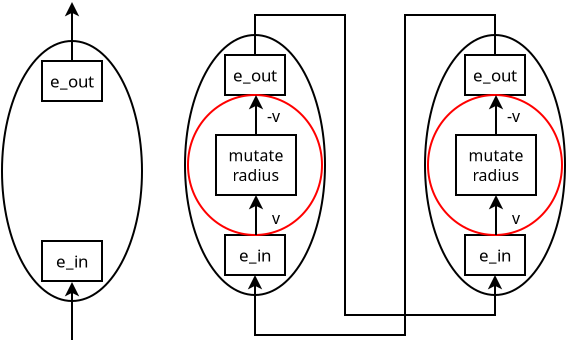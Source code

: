<?xml version="1.0" encoding="UTF-8"?>
<dia:diagram xmlns:dia="http://www.lysator.liu.se/~alla/dia/">
  <dia:layer name="Background" visible="true" active="true">
    <dia:group>
      <dia:object type="Standard - Ellipse" version="0" id="O0">
        <dia:attribute name="obj_pos">
          <dia:point val="31.15,6.7"/>
        </dia:attribute>
        <dia:attribute name="obj_bb">
          <dia:rectangle val="31.1,6.65;38.2,19.75"/>
        </dia:attribute>
        <dia:attribute name="elem_corner">
          <dia:point val="31.15,6.7"/>
        </dia:attribute>
        <dia:attribute name="elem_width">
          <dia:real val="7"/>
        </dia:attribute>
        <dia:attribute name="elem_height">
          <dia:real val="13"/>
        </dia:attribute>
      </dia:object>
      <dia:object type="Standard - Box" version="0" id="O1">
        <dia:attribute name="obj_pos">
          <dia:point val="33.15,7.7"/>
        </dia:attribute>
        <dia:attribute name="obj_bb">
          <dia:rectangle val="33.1,7.65;36.2,9.75"/>
        </dia:attribute>
        <dia:attribute name="elem_corner">
          <dia:point val="33.15,7.7"/>
        </dia:attribute>
        <dia:attribute name="elem_width">
          <dia:real val="3"/>
        </dia:attribute>
        <dia:attribute name="elem_height">
          <dia:real val="2"/>
        </dia:attribute>
        <dia:attribute name="show_background">
          <dia:boolean val="true"/>
        </dia:attribute>
      </dia:object>
      <dia:object type="Standard - Text" version="1" id="O2">
        <dia:attribute name="obj_pos">
          <dia:point val="34.65,8.7"/>
        </dia:attribute>
        <dia:attribute name="obj_bb">
          <dia:rectangle val="33.485,8.206;35.815,9.194"/>
        </dia:attribute>
        <dia:attribute name="text">
          <dia:composite type="text">
            <dia:attribute name="string">
              <dia:string>#e_out#</dia:string>
            </dia:attribute>
            <dia:attribute name="font">
              <dia:font family="sans" style="0" name="Helvetica"/>
            </dia:attribute>
            <dia:attribute name="height">
              <dia:real val="1.058"/>
            </dia:attribute>
            <dia:attribute name="pos">
              <dia:point val="34.65,8.994"/>
            </dia:attribute>
            <dia:attribute name="color">
              <dia:color val="#000000"/>
            </dia:attribute>
            <dia:attribute name="alignment">
              <dia:enum val="1"/>
            </dia:attribute>
          </dia:composite>
        </dia:attribute>
        <dia:attribute name="valign">
          <dia:enum val="2"/>
        </dia:attribute>
        <dia:connections>
          <dia:connection handle="0" to="O1" connection="8"/>
        </dia:connections>
      </dia:object>
      <dia:object type="Standard - Box" version="0" id="O3">
        <dia:attribute name="obj_pos">
          <dia:point val="33.15,16.7"/>
        </dia:attribute>
        <dia:attribute name="obj_bb">
          <dia:rectangle val="33.1,16.65;36.2,18.75"/>
        </dia:attribute>
        <dia:attribute name="elem_corner">
          <dia:point val="33.15,16.7"/>
        </dia:attribute>
        <dia:attribute name="elem_width">
          <dia:real val="3"/>
        </dia:attribute>
        <dia:attribute name="elem_height">
          <dia:real val="2"/>
        </dia:attribute>
        <dia:attribute name="show_background">
          <dia:boolean val="true"/>
        </dia:attribute>
      </dia:object>
      <dia:object type="Standard - Text" version="1" id="O4">
        <dia:attribute name="obj_pos">
          <dia:point val="34.65,17.7"/>
        </dia:attribute>
        <dia:attribute name="obj_bb">
          <dia:rectangle val="33.792,17.206;35.508,18.194"/>
        </dia:attribute>
        <dia:attribute name="text">
          <dia:composite type="text">
            <dia:attribute name="string">
              <dia:string>#e_in#</dia:string>
            </dia:attribute>
            <dia:attribute name="font">
              <dia:font family="sans" style="0" name="Helvetica"/>
            </dia:attribute>
            <dia:attribute name="height">
              <dia:real val="1.058"/>
            </dia:attribute>
            <dia:attribute name="pos">
              <dia:point val="34.65,17.994"/>
            </dia:attribute>
            <dia:attribute name="color">
              <dia:color val="#000000"/>
            </dia:attribute>
            <dia:attribute name="alignment">
              <dia:enum val="1"/>
            </dia:attribute>
          </dia:composite>
        </dia:attribute>
        <dia:attribute name="valign">
          <dia:enum val="2"/>
        </dia:attribute>
        <dia:connections>
          <dia:connection handle="0" to="O3" connection="8"/>
        </dia:connections>
      </dia:object>
      <dia:object type="Standard - Text" version="1" id="O5">
        <dia:attribute name="obj_pos">
          <dia:point val="31.15,17.7"/>
        </dia:attribute>
        <dia:attribute name="obj_bb">
          <dia:rectangle val="31.15,17.105;31.15,17.852"/>
        </dia:attribute>
        <dia:attribute name="text">
          <dia:composite type="text">
            <dia:attribute name="string">
              <dia:string>##</dia:string>
            </dia:attribute>
            <dia:attribute name="font">
              <dia:font family="sans" style="0" name="Helvetica"/>
            </dia:attribute>
            <dia:attribute name="height">
              <dia:real val="0.8"/>
            </dia:attribute>
            <dia:attribute name="pos">
              <dia:point val="31.15,17.7"/>
            </dia:attribute>
            <dia:attribute name="color">
              <dia:color val="#000000"/>
            </dia:attribute>
            <dia:attribute name="alignment">
              <dia:enum val="0"/>
            </dia:attribute>
          </dia:composite>
        </dia:attribute>
        <dia:attribute name="valign">
          <dia:enum val="3"/>
        </dia:attribute>
      </dia:object>
    </dia:group>
    <dia:group>
      <dia:object type="Standard - Ellipse" version="0" id="O6">
        <dia:attribute name="obj_pos">
          <dia:point val="19.15,6.7"/>
        </dia:attribute>
        <dia:attribute name="obj_bb">
          <dia:rectangle val="19.1,6.65;26.2,19.75"/>
        </dia:attribute>
        <dia:attribute name="elem_corner">
          <dia:point val="19.15,6.7"/>
        </dia:attribute>
        <dia:attribute name="elem_width">
          <dia:real val="7"/>
        </dia:attribute>
        <dia:attribute name="elem_height">
          <dia:real val="13"/>
        </dia:attribute>
      </dia:object>
      <dia:object type="Standard - Box" version="0" id="O7">
        <dia:attribute name="obj_pos">
          <dia:point val="21.15,7.7"/>
        </dia:attribute>
        <dia:attribute name="obj_bb">
          <dia:rectangle val="21.1,7.65;24.2,9.75"/>
        </dia:attribute>
        <dia:attribute name="elem_corner">
          <dia:point val="21.15,7.7"/>
        </dia:attribute>
        <dia:attribute name="elem_width">
          <dia:real val="3"/>
        </dia:attribute>
        <dia:attribute name="elem_height">
          <dia:real val="2"/>
        </dia:attribute>
        <dia:attribute name="show_background">
          <dia:boolean val="true"/>
        </dia:attribute>
      </dia:object>
      <dia:object type="Standard - Text" version="1" id="O8">
        <dia:attribute name="obj_pos">
          <dia:point val="22.65,8.7"/>
        </dia:attribute>
        <dia:attribute name="obj_bb">
          <dia:rectangle val="21.485,8.206;23.815,9.194"/>
        </dia:attribute>
        <dia:attribute name="text">
          <dia:composite type="text">
            <dia:attribute name="string">
              <dia:string>#e_out#</dia:string>
            </dia:attribute>
            <dia:attribute name="font">
              <dia:font family="sans" style="0" name="Helvetica"/>
            </dia:attribute>
            <dia:attribute name="height">
              <dia:real val="1.058"/>
            </dia:attribute>
            <dia:attribute name="pos">
              <dia:point val="22.65,8.994"/>
            </dia:attribute>
            <dia:attribute name="color">
              <dia:color val="#000000"/>
            </dia:attribute>
            <dia:attribute name="alignment">
              <dia:enum val="1"/>
            </dia:attribute>
          </dia:composite>
        </dia:attribute>
        <dia:attribute name="valign">
          <dia:enum val="2"/>
        </dia:attribute>
        <dia:connections>
          <dia:connection handle="0" to="O7" connection="8"/>
        </dia:connections>
      </dia:object>
      <dia:object type="Standard - Box" version="0" id="O9">
        <dia:attribute name="obj_pos">
          <dia:point val="21.15,16.7"/>
        </dia:attribute>
        <dia:attribute name="obj_bb">
          <dia:rectangle val="21.1,16.65;24.2,18.75"/>
        </dia:attribute>
        <dia:attribute name="elem_corner">
          <dia:point val="21.15,16.7"/>
        </dia:attribute>
        <dia:attribute name="elem_width">
          <dia:real val="3"/>
        </dia:attribute>
        <dia:attribute name="elem_height">
          <dia:real val="2"/>
        </dia:attribute>
        <dia:attribute name="show_background">
          <dia:boolean val="true"/>
        </dia:attribute>
      </dia:object>
      <dia:object type="Standard - Text" version="1" id="O10">
        <dia:attribute name="obj_pos">
          <dia:point val="22.65,17.7"/>
        </dia:attribute>
        <dia:attribute name="obj_bb">
          <dia:rectangle val="21.793,17.206;23.508,18.194"/>
        </dia:attribute>
        <dia:attribute name="text">
          <dia:composite type="text">
            <dia:attribute name="string">
              <dia:string>#e_in#</dia:string>
            </dia:attribute>
            <dia:attribute name="font">
              <dia:font family="sans" style="0" name="Helvetica"/>
            </dia:attribute>
            <dia:attribute name="height">
              <dia:real val="1.058"/>
            </dia:attribute>
            <dia:attribute name="pos">
              <dia:point val="22.65,17.994"/>
            </dia:attribute>
            <dia:attribute name="color">
              <dia:color val="#000000"/>
            </dia:attribute>
            <dia:attribute name="alignment">
              <dia:enum val="1"/>
            </dia:attribute>
          </dia:composite>
        </dia:attribute>
        <dia:attribute name="valign">
          <dia:enum val="2"/>
        </dia:attribute>
        <dia:connections>
          <dia:connection handle="0" to="O9" connection="8"/>
        </dia:connections>
      </dia:object>
      <dia:object type="Standard - Text" version="1" id="O11">
        <dia:attribute name="obj_pos">
          <dia:point val="22.15,17.7"/>
        </dia:attribute>
        <dia:attribute name="obj_bb">
          <dia:rectangle val="22.15,17.105;22.15,17.852"/>
        </dia:attribute>
        <dia:attribute name="text">
          <dia:composite type="text">
            <dia:attribute name="string">
              <dia:string>##</dia:string>
            </dia:attribute>
            <dia:attribute name="font">
              <dia:font family="sans" style="0" name="Helvetica"/>
            </dia:attribute>
            <dia:attribute name="height">
              <dia:real val="0.8"/>
            </dia:attribute>
            <dia:attribute name="pos">
              <dia:point val="22.15,17.7"/>
            </dia:attribute>
            <dia:attribute name="color">
              <dia:color val="#000000"/>
            </dia:attribute>
            <dia:attribute name="alignment">
              <dia:enum val="0"/>
            </dia:attribute>
          </dia:composite>
        </dia:attribute>
        <dia:attribute name="valign">
          <dia:enum val="3"/>
        </dia:attribute>
      </dia:object>
    </dia:group>
    <dia:object type="Standard - ZigZagLine" version="1" id="O12">
      <dia:attribute name="obj_pos">
        <dia:point val="22.65,7.7"/>
      </dia:attribute>
      <dia:attribute name="obj_bb">
        <dia:rectangle val="22.6,5.65;35.012,20.75"/>
      </dia:attribute>
      <dia:attribute name="orth_points">
        <dia:point val="22.65,7.7"/>
        <dia:point val="22.65,5.7"/>
        <dia:point val="27.15,5.7"/>
        <dia:point val="27.15,20.7"/>
        <dia:point val="34.65,20.7"/>
        <dia:point val="34.65,18.7"/>
      </dia:attribute>
      <dia:attribute name="orth_orient">
        <dia:enum val="1"/>
        <dia:enum val="0"/>
        <dia:enum val="1"/>
        <dia:enum val="0"/>
        <dia:enum val="1"/>
      </dia:attribute>
      <dia:attribute name="autorouting">
        <dia:boolean val="false"/>
      </dia:attribute>
      <dia:attribute name="end_arrow">
        <dia:enum val="22"/>
      </dia:attribute>
      <dia:attribute name="end_arrow_length">
        <dia:real val="0.5"/>
      </dia:attribute>
      <dia:attribute name="end_arrow_width">
        <dia:real val="0.5"/>
      </dia:attribute>
      <dia:connections>
        <dia:connection handle="0" to="O7" connection="1"/>
        <dia:connection handle="1" to="O3" connection="6"/>
      </dia:connections>
    </dia:object>
    <dia:object type="Standard - ZigZagLine" version="1" id="O13">
      <dia:attribute name="obj_pos">
        <dia:point val="34.65,7.7"/>
      </dia:attribute>
      <dia:attribute name="obj_bb">
        <dia:rectangle val="22.288,5.65;34.7,21.75"/>
      </dia:attribute>
      <dia:attribute name="orth_points">
        <dia:point val="34.65,7.7"/>
        <dia:point val="34.65,5.7"/>
        <dia:point val="30.15,5.7"/>
        <dia:point val="30.15,21.7"/>
        <dia:point val="22.65,21.7"/>
        <dia:point val="22.65,18.7"/>
      </dia:attribute>
      <dia:attribute name="orth_orient">
        <dia:enum val="1"/>
        <dia:enum val="0"/>
        <dia:enum val="1"/>
        <dia:enum val="0"/>
        <dia:enum val="1"/>
      </dia:attribute>
      <dia:attribute name="autorouting">
        <dia:boolean val="false"/>
      </dia:attribute>
      <dia:attribute name="end_arrow">
        <dia:enum val="22"/>
      </dia:attribute>
      <dia:attribute name="end_arrow_length">
        <dia:real val="0.5"/>
      </dia:attribute>
      <dia:attribute name="end_arrow_width">
        <dia:real val="0.5"/>
      </dia:attribute>
      <dia:connections>
        <dia:connection handle="0" to="O1" connection="1"/>
        <dia:connection handle="1" to="O9" connection="6"/>
      </dia:connections>
    </dia:object>
    <dia:group>
      <dia:object type="Standard - Ellipse" version="0" id="O14">
        <dia:attribute name="obj_pos">
          <dia:point val="10,7"/>
        </dia:attribute>
        <dia:attribute name="obj_bb">
          <dia:rectangle val="9.95,6.95;17.05,20.05"/>
        </dia:attribute>
        <dia:attribute name="elem_corner">
          <dia:point val="10,7"/>
        </dia:attribute>
        <dia:attribute name="elem_width">
          <dia:real val="7"/>
        </dia:attribute>
        <dia:attribute name="elem_height">
          <dia:real val="13"/>
        </dia:attribute>
      </dia:object>
      <dia:object type="Standard - Box" version="0" id="O15">
        <dia:attribute name="obj_pos">
          <dia:point val="12,8"/>
        </dia:attribute>
        <dia:attribute name="obj_bb">
          <dia:rectangle val="11.95,7.95;15.05,10.05"/>
        </dia:attribute>
        <dia:attribute name="elem_corner">
          <dia:point val="12,8"/>
        </dia:attribute>
        <dia:attribute name="elem_width">
          <dia:real val="3"/>
        </dia:attribute>
        <dia:attribute name="elem_height">
          <dia:real val="2"/>
        </dia:attribute>
        <dia:attribute name="show_background">
          <dia:boolean val="true"/>
        </dia:attribute>
      </dia:object>
      <dia:object type="Standard - Text" version="1" id="O16">
        <dia:attribute name="obj_pos">
          <dia:point val="13.5,9"/>
        </dia:attribute>
        <dia:attribute name="obj_bb">
          <dia:rectangle val="12.335,8.506;14.665,9.494"/>
        </dia:attribute>
        <dia:attribute name="text">
          <dia:composite type="text">
            <dia:attribute name="string">
              <dia:string>#e_out#</dia:string>
            </dia:attribute>
            <dia:attribute name="font">
              <dia:font family="sans" style="0" name="Helvetica"/>
            </dia:attribute>
            <dia:attribute name="height">
              <dia:real val="1.058"/>
            </dia:attribute>
            <dia:attribute name="pos">
              <dia:point val="13.5,9.294"/>
            </dia:attribute>
            <dia:attribute name="color">
              <dia:color val="#000000"/>
            </dia:attribute>
            <dia:attribute name="alignment">
              <dia:enum val="1"/>
            </dia:attribute>
          </dia:composite>
        </dia:attribute>
        <dia:attribute name="valign">
          <dia:enum val="2"/>
        </dia:attribute>
        <dia:connections>
          <dia:connection handle="0" to="O15" connection="8"/>
        </dia:connections>
      </dia:object>
      <dia:object type="Standard - Box" version="0" id="O17">
        <dia:attribute name="obj_pos">
          <dia:point val="12,17"/>
        </dia:attribute>
        <dia:attribute name="obj_bb">
          <dia:rectangle val="11.95,16.95;15.05,19.05"/>
        </dia:attribute>
        <dia:attribute name="elem_corner">
          <dia:point val="12,17"/>
        </dia:attribute>
        <dia:attribute name="elem_width">
          <dia:real val="3"/>
        </dia:attribute>
        <dia:attribute name="elem_height">
          <dia:real val="2"/>
        </dia:attribute>
        <dia:attribute name="show_background">
          <dia:boolean val="true"/>
        </dia:attribute>
      </dia:object>
      <dia:object type="Standard - Text" version="1" id="O18">
        <dia:attribute name="obj_pos">
          <dia:point val="13.5,18"/>
        </dia:attribute>
        <dia:attribute name="obj_bb">
          <dia:rectangle val="12.643,17.506;14.357,18.494"/>
        </dia:attribute>
        <dia:attribute name="text">
          <dia:composite type="text">
            <dia:attribute name="string">
              <dia:string>#e_in#</dia:string>
            </dia:attribute>
            <dia:attribute name="font">
              <dia:font family="sans" style="0" name="Helvetica"/>
            </dia:attribute>
            <dia:attribute name="height">
              <dia:real val="1.058"/>
            </dia:attribute>
            <dia:attribute name="pos">
              <dia:point val="13.5,18.294"/>
            </dia:attribute>
            <dia:attribute name="color">
              <dia:color val="#000000"/>
            </dia:attribute>
            <dia:attribute name="alignment">
              <dia:enum val="1"/>
            </dia:attribute>
          </dia:composite>
        </dia:attribute>
        <dia:attribute name="valign">
          <dia:enum val="2"/>
        </dia:attribute>
        <dia:connections>
          <dia:connection handle="0" to="O17" connection="8"/>
        </dia:connections>
      </dia:object>
      <dia:object type="Standard - Text" version="1" id="O19">
        <dia:attribute name="obj_pos">
          <dia:point val="13,18"/>
        </dia:attribute>
        <dia:attribute name="obj_bb">
          <dia:rectangle val="13,17.405;13,18.152"/>
        </dia:attribute>
        <dia:attribute name="text">
          <dia:composite type="text">
            <dia:attribute name="string">
              <dia:string>##</dia:string>
            </dia:attribute>
            <dia:attribute name="font">
              <dia:font family="sans" style="0" name="Helvetica"/>
            </dia:attribute>
            <dia:attribute name="height">
              <dia:real val="0.8"/>
            </dia:attribute>
            <dia:attribute name="pos">
              <dia:point val="13,18"/>
            </dia:attribute>
            <dia:attribute name="color">
              <dia:color val="#000000"/>
            </dia:attribute>
            <dia:attribute name="alignment">
              <dia:enum val="0"/>
            </dia:attribute>
          </dia:composite>
        </dia:attribute>
        <dia:attribute name="valign">
          <dia:enum val="3"/>
        </dia:attribute>
      </dia:object>
    </dia:group>
    <dia:object type="Standard - Line" version="0" id="O20">
      <dia:attribute name="obj_pos">
        <dia:point val="13.5,21.95"/>
      </dia:attribute>
      <dia:attribute name="obj_bb">
        <dia:rectangle val="13.138,18.938;13.862,22.0"/>
      </dia:attribute>
      <dia:attribute name="conn_endpoints">
        <dia:point val="13.5,21.95"/>
        <dia:point val="13.5,19.05"/>
      </dia:attribute>
      <dia:attribute name="numcp">
        <dia:int val="1"/>
      </dia:attribute>
      <dia:attribute name="end_arrow">
        <dia:enum val="22"/>
      </dia:attribute>
      <dia:attribute name="end_arrow_length">
        <dia:real val="0.5"/>
      </dia:attribute>
      <dia:attribute name="end_arrow_width">
        <dia:real val="0.5"/>
      </dia:attribute>
      <dia:connections>
        <dia:connection handle="1" to="O17" connection="8"/>
      </dia:connections>
    </dia:object>
    <dia:object type="Standard - Line" version="0" id="O21">
      <dia:attribute name="obj_pos">
        <dia:point val="13.5,7.95"/>
      </dia:attribute>
      <dia:attribute name="obj_bb">
        <dia:rectangle val="13.138,4.938;13.862,8.0"/>
      </dia:attribute>
      <dia:attribute name="conn_endpoints">
        <dia:point val="13.5,7.95"/>
        <dia:point val="13.5,5.05"/>
      </dia:attribute>
      <dia:attribute name="numcp">
        <dia:int val="1"/>
      </dia:attribute>
      <dia:attribute name="end_arrow">
        <dia:enum val="22"/>
      </dia:attribute>
      <dia:attribute name="end_arrow_length">
        <dia:real val="0.5"/>
      </dia:attribute>
      <dia:attribute name="end_arrow_width">
        <dia:real val="0.5"/>
      </dia:attribute>
      <dia:connections>
        <dia:connection handle="0" to="O15" connection="8"/>
      </dia:connections>
    </dia:object>
    <dia:group>
      <dia:object type="Standard - Ellipse" version="0" id="O22">
        <dia:attribute name="obj_pos">
          <dia:point val="31.3,9.7"/>
        </dia:attribute>
        <dia:attribute name="obj_bb">
          <dia:rectangle val="31.25,9.65;38.05,16.75"/>
        </dia:attribute>
        <dia:attribute name="elem_corner">
          <dia:point val="31.3,9.7"/>
        </dia:attribute>
        <dia:attribute name="elem_width">
          <dia:real val="6.7"/>
        </dia:attribute>
        <dia:attribute name="elem_height">
          <dia:real val="7"/>
        </dia:attribute>
        <dia:attribute name="border_width">
          <dia:real val="0.1"/>
        </dia:attribute>
        <dia:attribute name="border_color">
          <dia:color val="#ff0000"/>
        </dia:attribute>
      </dia:object>
      <dia:group>
        <dia:object type="Standard - Line" version="0" id="O23">
          <dia:attribute name="obj_pos">
            <dia:point val="34.7,16.7"/>
          </dia:attribute>
          <dia:attribute name="obj_bb">
            <dia:rectangle val="34.338,14.588;35.062,16.75"/>
          </dia:attribute>
          <dia:attribute name="conn_endpoints">
            <dia:point val="34.7,16.7"/>
            <dia:point val="34.7,14.7"/>
          </dia:attribute>
          <dia:attribute name="numcp">
            <dia:int val="1"/>
          </dia:attribute>
          <dia:attribute name="end_arrow">
            <dia:enum val="22"/>
          </dia:attribute>
          <dia:attribute name="end_arrow_length">
            <dia:real val="0.5"/>
          </dia:attribute>
          <dia:attribute name="end_arrow_width">
            <dia:real val="0.5"/>
          </dia:attribute>
          <dia:connections>
            <dia:connection handle="1" to="O24" connection="6"/>
          </dia:connections>
        </dia:object>
        <dia:object type="Standard - Box" version="0" id="O24">
          <dia:attribute name="obj_pos">
            <dia:point val="32.7,11.7"/>
          </dia:attribute>
          <dia:attribute name="obj_bb">
            <dia:rectangle val="32.65,11.65;36.75,14.75"/>
          </dia:attribute>
          <dia:attribute name="elem_corner">
            <dia:point val="32.7,11.7"/>
          </dia:attribute>
          <dia:attribute name="elem_width">
            <dia:real val="4"/>
          </dia:attribute>
          <dia:attribute name="elem_height">
            <dia:real val="3"/>
          </dia:attribute>
          <dia:attribute name="show_background">
            <dia:boolean val="true"/>
          </dia:attribute>
        </dia:object>
        <dia:object type="Standard - Text" version="1" id="O25">
          <dia:attribute name="obj_pos">
            <dia:point val="34.7,13.2"/>
          </dia:attribute>
          <dia:attribute name="obj_bb">
            <dia:rectangle val="33.27,12.245;36.13,14.155"/>
          </dia:attribute>
          <dia:attribute name="text">
            <dia:composite type="text">
              <dia:attribute name="string">
                <dia:string>#mutate
radius#</dia:string>
              </dia:attribute>
              <dia:attribute name="font">
                <dia:font family="sans" style="0" name="Helvetica"/>
              </dia:attribute>
              <dia:attribute name="height">
                <dia:real val="0.988"/>
              </dia:attribute>
              <dia:attribute name="pos">
                <dia:point val="34.7,12.98"/>
              </dia:attribute>
              <dia:attribute name="color">
                <dia:color val="#000000"/>
              </dia:attribute>
              <dia:attribute name="alignment">
                <dia:enum val="1"/>
              </dia:attribute>
            </dia:composite>
          </dia:attribute>
          <dia:attribute name="valign">
            <dia:enum val="2"/>
          </dia:attribute>
          <dia:connections>
            <dia:connection handle="0" to="O24" connection="8"/>
          </dia:connections>
        </dia:object>
        <dia:object type="Standard - Line" version="0" id="O26">
          <dia:attribute name="obj_pos">
            <dia:point val="34.7,11.7"/>
          </dia:attribute>
          <dia:attribute name="obj_bb">
            <dia:rectangle val="34.338,9.588;35.062,11.75"/>
          </dia:attribute>
          <dia:attribute name="conn_endpoints">
            <dia:point val="34.7,11.7"/>
            <dia:point val="34.7,9.7"/>
          </dia:attribute>
          <dia:attribute name="numcp">
            <dia:int val="1"/>
          </dia:attribute>
          <dia:attribute name="end_arrow">
            <dia:enum val="22"/>
          </dia:attribute>
          <dia:attribute name="end_arrow_length">
            <dia:real val="0.5"/>
          </dia:attribute>
          <dia:attribute name="end_arrow_width">
            <dia:real val="0.5"/>
          </dia:attribute>
          <dia:connections>
            <dia:connection handle="0" to="O24" connection="1"/>
          </dia:connections>
        </dia:object>
        <dia:object type="Standard - Text" version="1" id="O27">
          <dia:attribute name="obj_pos">
            <dia:point val="35.5,16.15"/>
          </dia:attribute>
          <dia:attribute name="obj_bb">
            <dia:rectangle val="35.5,15.415;35.968,16.337"/>
          </dia:attribute>
          <dia:attribute name="text">
            <dia:composite type="text">
              <dia:attribute name="string">
                <dia:string>#v#</dia:string>
              </dia:attribute>
              <dia:attribute name="font">
                <dia:font family="sans" style="0" name="Helvetica"/>
              </dia:attribute>
              <dia:attribute name="height">
                <dia:real val="0.988"/>
              </dia:attribute>
              <dia:attribute name="pos">
                <dia:point val="35.5,16.15"/>
              </dia:attribute>
              <dia:attribute name="color">
                <dia:color val="#000000"/>
              </dia:attribute>
              <dia:attribute name="alignment">
                <dia:enum val="0"/>
              </dia:attribute>
            </dia:composite>
          </dia:attribute>
          <dia:attribute name="valign">
            <dia:enum val="3"/>
          </dia:attribute>
        </dia:object>
        <dia:object type="Standard - Text" version="1" id="O28">
          <dia:attribute name="obj_pos">
            <dia:point val="35.25,11.05"/>
          </dia:attribute>
          <dia:attribute name="obj_bb">
            <dia:rectangle val="35.25,10.315;35.983,11.238"/>
          </dia:attribute>
          <dia:attribute name="text">
            <dia:composite type="text">
              <dia:attribute name="string">
                <dia:string>#-v#</dia:string>
              </dia:attribute>
              <dia:attribute name="font">
                <dia:font family="sans" style="0" name="Helvetica"/>
              </dia:attribute>
              <dia:attribute name="height">
                <dia:real val="0.988"/>
              </dia:attribute>
              <dia:attribute name="pos">
                <dia:point val="35.25,11.05"/>
              </dia:attribute>
              <dia:attribute name="color">
                <dia:color val="#000000"/>
              </dia:attribute>
              <dia:attribute name="alignment">
                <dia:enum val="0"/>
              </dia:attribute>
            </dia:composite>
          </dia:attribute>
          <dia:attribute name="valign">
            <dia:enum val="3"/>
          </dia:attribute>
        </dia:object>
      </dia:group>
    </dia:group>
    <dia:group>
      <dia:object type="Standard - Ellipse" version="0" id="O29">
        <dia:attribute name="obj_pos">
          <dia:point val="19.3,9.7"/>
        </dia:attribute>
        <dia:attribute name="obj_bb">
          <dia:rectangle val="19.25,9.65;26.05,16.75"/>
        </dia:attribute>
        <dia:attribute name="elem_corner">
          <dia:point val="19.3,9.7"/>
        </dia:attribute>
        <dia:attribute name="elem_width">
          <dia:real val="6.7"/>
        </dia:attribute>
        <dia:attribute name="elem_height">
          <dia:real val="7"/>
        </dia:attribute>
        <dia:attribute name="border_width">
          <dia:real val="0.1"/>
        </dia:attribute>
        <dia:attribute name="border_color">
          <dia:color val="#ff0000"/>
        </dia:attribute>
      </dia:object>
      <dia:group>
        <dia:object type="Standard - Line" version="0" id="O30">
          <dia:attribute name="obj_pos">
            <dia:point val="22.7,16.7"/>
          </dia:attribute>
          <dia:attribute name="obj_bb">
            <dia:rectangle val="22.338,14.588;23.062,16.75"/>
          </dia:attribute>
          <dia:attribute name="conn_endpoints">
            <dia:point val="22.7,16.7"/>
            <dia:point val="22.7,14.7"/>
          </dia:attribute>
          <dia:attribute name="numcp">
            <dia:int val="1"/>
          </dia:attribute>
          <dia:attribute name="end_arrow">
            <dia:enum val="22"/>
          </dia:attribute>
          <dia:attribute name="end_arrow_length">
            <dia:real val="0.5"/>
          </dia:attribute>
          <dia:attribute name="end_arrow_width">
            <dia:real val="0.5"/>
          </dia:attribute>
          <dia:connections>
            <dia:connection handle="1" to="O31" connection="6"/>
          </dia:connections>
        </dia:object>
        <dia:object type="Standard - Box" version="0" id="O31">
          <dia:attribute name="obj_pos">
            <dia:point val="20.7,11.7"/>
          </dia:attribute>
          <dia:attribute name="obj_bb">
            <dia:rectangle val="20.65,11.65;24.75,14.75"/>
          </dia:attribute>
          <dia:attribute name="elem_corner">
            <dia:point val="20.7,11.7"/>
          </dia:attribute>
          <dia:attribute name="elem_width">
            <dia:real val="4"/>
          </dia:attribute>
          <dia:attribute name="elem_height">
            <dia:real val="3"/>
          </dia:attribute>
          <dia:attribute name="show_background">
            <dia:boolean val="true"/>
          </dia:attribute>
        </dia:object>
        <dia:object type="Standard - Text" version="1" id="O32">
          <dia:attribute name="obj_pos">
            <dia:point val="22.7,13.2"/>
          </dia:attribute>
          <dia:attribute name="obj_bb">
            <dia:rectangle val="21.27,12.245;24.13,14.155"/>
          </dia:attribute>
          <dia:attribute name="text">
            <dia:composite type="text">
              <dia:attribute name="string">
                <dia:string>#mutate
radius#</dia:string>
              </dia:attribute>
              <dia:attribute name="font">
                <dia:font family="sans" style="0" name="Helvetica"/>
              </dia:attribute>
              <dia:attribute name="height">
                <dia:real val="0.988"/>
              </dia:attribute>
              <dia:attribute name="pos">
                <dia:point val="22.7,12.98"/>
              </dia:attribute>
              <dia:attribute name="color">
                <dia:color val="#000000"/>
              </dia:attribute>
              <dia:attribute name="alignment">
                <dia:enum val="1"/>
              </dia:attribute>
            </dia:composite>
          </dia:attribute>
          <dia:attribute name="valign">
            <dia:enum val="2"/>
          </dia:attribute>
          <dia:connections>
            <dia:connection handle="0" to="O31" connection="8"/>
          </dia:connections>
        </dia:object>
        <dia:object type="Standard - Line" version="0" id="O33">
          <dia:attribute name="obj_pos">
            <dia:point val="22.7,11.7"/>
          </dia:attribute>
          <dia:attribute name="obj_bb">
            <dia:rectangle val="22.338,9.588;23.062,11.75"/>
          </dia:attribute>
          <dia:attribute name="conn_endpoints">
            <dia:point val="22.7,11.7"/>
            <dia:point val="22.7,9.7"/>
          </dia:attribute>
          <dia:attribute name="numcp">
            <dia:int val="1"/>
          </dia:attribute>
          <dia:attribute name="end_arrow">
            <dia:enum val="22"/>
          </dia:attribute>
          <dia:attribute name="end_arrow_length">
            <dia:real val="0.5"/>
          </dia:attribute>
          <dia:attribute name="end_arrow_width">
            <dia:real val="0.5"/>
          </dia:attribute>
          <dia:connections>
            <dia:connection handle="0" to="O31" connection="1"/>
          </dia:connections>
        </dia:object>
        <dia:object type="Standard - Text" version="1" id="O34">
          <dia:attribute name="obj_pos">
            <dia:point val="23.5,16.15"/>
          </dia:attribute>
          <dia:attribute name="obj_bb">
            <dia:rectangle val="23.5,15.415;23.968,16.337"/>
          </dia:attribute>
          <dia:attribute name="text">
            <dia:composite type="text">
              <dia:attribute name="string">
                <dia:string>#v#</dia:string>
              </dia:attribute>
              <dia:attribute name="font">
                <dia:font family="sans" style="0" name="Helvetica"/>
              </dia:attribute>
              <dia:attribute name="height">
                <dia:real val="0.988"/>
              </dia:attribute>
              <dia:attribute name="pos">
                <dia:point val="23.5,16.15"/>
              </dia:attribute>
              <dia:attribute name="color">
                <dia:color val="#000000"/>
              </dia:attribute>
              <dia:attribute name="alignment">
                <dia:enum val="0"/>
              </dia:attribute>
            </dia:composite>
          </dia:attribute>
          <dia:attribute name="valign">
            <dia:enum val="3"/>
          </dia:attribute>
        </dia:object>
        <dia:object type="Standard - Text" version="1" id="O35">
          <dia:attribute name="obj_pos">
            <dia:point val="23.25,11.05"/>
          </dia:attribute>
          <dia:attribute name="obj_bb">
            <dia:rectangle val="23.25,10.315;23.983,11.238"/>
          </dia:attribute>
          <dia:attribute name="text">
            <dia:composite type="text">
              <dia:attribute name="string">
                <dia:string>#-v#</dia:string>
              </dia:attribute>
              <dia:attribute name="font">
                <dia:font family="sans" style="0" name="Helvetica"/>
              </dia:attribute>
              <dia:attribute name="height">
                <dia:real val="0.988"/>
              </dia:attribute>
              <dia:attribute name="pos">
                <dia:point val="23.25,11.05"/>
              </dia:attribute>
              <dia:attribute name="color">
                <dia:color val="#000000"/>
              </dia:attribute>
              <dia:attribute name="alignment">
                <dia:enum val="0"/>
              </dia:attribute>
            </dia:composite>
          </dia:attribute>
          <dia:attribute name="valign">
            <dia:enum val="3"/>
          </dia:attribute>
        </dia:object>
      </dia:group>
    </dia:group>
  </dia:layer>
</dia:diagram>
